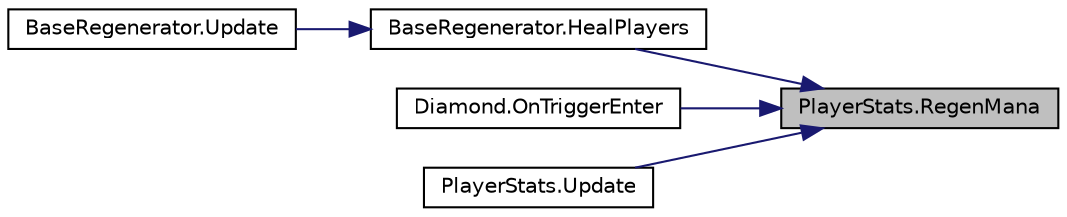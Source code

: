 digraph "PlayerStats.RegenMana"
{
 // INTERACTIVE_SVG=YES
 // LATEX_PDF_SIZE
  edge [fontname="Helvetica",fontsize="10",labelfontname="Helvetica",labelfontsize="10"];
  node [fontname="Helvetica",fontsize="10",shape=record];
  rankdir="RL";
  Node1 [label="PlayerStats.RegenMana",height=0.2,width=0.4,color="black", fillcolor="grey75", style="filled", fontcolor="black",tooltip=" "];
  Node1 -> Node2 [dir="back",color="midnightblue",fontsize="10",style="solid",fontname="Helvetica"];
  Node2 [label="BaseRegenerator.HealPlayers",height=0.2,width=0.4,color="black", fillcolor="white", style="filled",URL="$class_base_regenerator.html#a4d65b6c57ff0f1c756eee99844fda2fa",tooltip=" "];
  Node2 -> Node3 [dir="back",color="midnightblue",fontsize="10",style="solid",fontname="Helvetica"];
  Node3 [label="BaseRegenerator.Update",height=0.2,width=0.4,color="black", fillcolor="white", style="filled",URL="$class_base_regenerator.html#acecbe261698255104a7aa49ff334be98",tooltip=" "];
  Node1 -> Node4 [dir="back",color="midnightblue",fontsize="10",style="solid",fontname="Helvetica"];
  Node4 [label="Diamond.OnTriggerEnter",height=0.2,width=0.4,color="black", fillcolor="white", style="filled",URL="$class_diamond.html#ab4e76bdce2d79bb0c805405732984d50",tooltip=" "];
  Node1 -> Node5 [dir="back",color="midnightblue",fontsize="10",style="solid",fontname="Helvetica"];
  Node5 [label="PlayerStats.Update",height=0.2,width=0.4,color="black", fillcolor="white", style="filled",URL="$class_player_stats.html#a15175185aaa4f8290e5148640f0ff80a",tooltip=" "];
}

